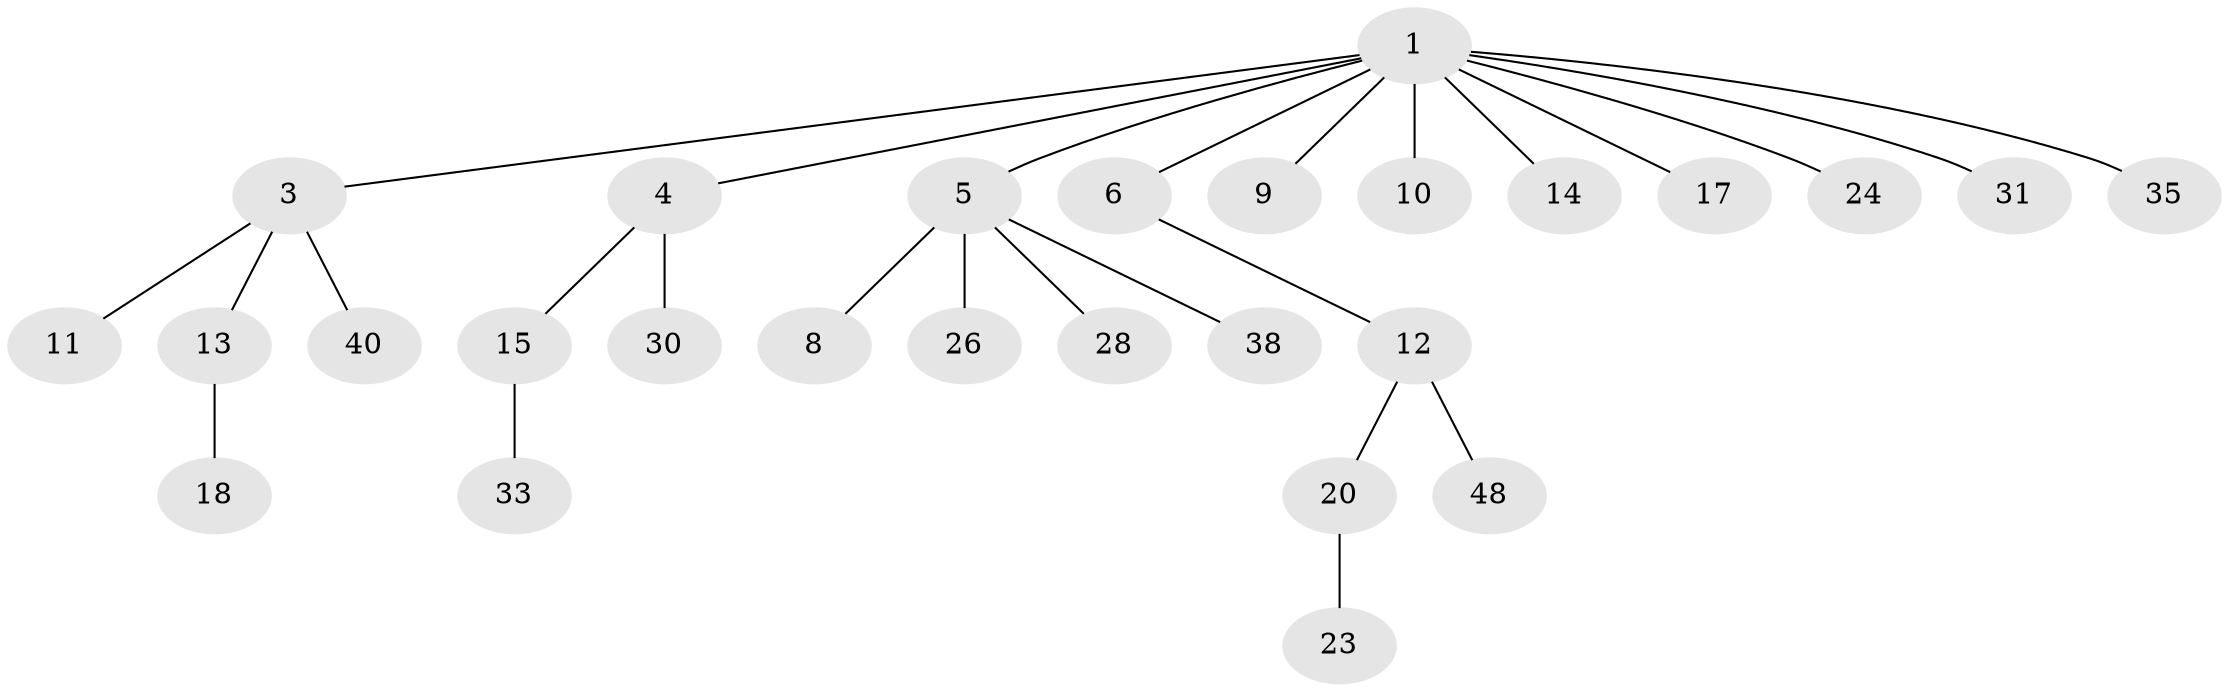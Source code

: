 // original degree distribution, {5: 0.018518518518518517, 7: 0.018518518518518517, 4: 0.07407407407407407, 3: 0.14814814814814814, 1: 0.48148148148148145, 2: 0.25925925925925924}
// Generated by graph-tools (version 1.1) at 2025/15/03/09/25 04:15:32]
// undirected, 27 vertices, 26 edges
graph export_dot {
graph [start="1"]
  node [color=gray90,style=filled];
  1 [super="+2+19"];
  3;
  4;
  5 [super="+7+22+34"];
  6 [super="+36"];
  8;
  9 [super="+46"];
  10;
  11 [super="+44"];
  12;
  13 [super="+16"];
  14 [super="+52+25"];
  15 [super="+49+29+21"];
  17 [super="+32"];
  18;
  20;
  23;
  24 [super="+37+41"];
  26;
  28;
  30;
  31;
  33 [super="+54"];
  35 [super="+45"];
  38;
  40;
  48;
  1 -- 4;
  1 -- 6;
  1 -- 35;
  1 -- 17;
  1 -- 3;
  1 -- 5;
  1 -- 9;
  1 -- 10;
  1 -- 14;
  1 -- 24;
  1 -- 31;
  3 -- 11;
  3 -- 13;
  3 -- 40;
  4 -- 15;
  4 -- 30;
  5 -- 8;
  5 -- 28;
  5 -- 38;
  5 -- 26;
  6 -- 12;
  12 -- 20;
  12 -- 48;
  13 -- 18;
  15 -- 33;
  20 -- 23;
}
